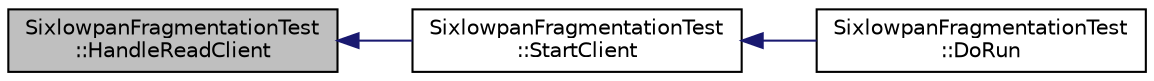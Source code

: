 digraph "SixlowpanFragmentationTest::HandleReadClient"
{
  edge [fontname="Helvetica",fontsize="10",labelfontname="Helvetica",labelfontsize="10"];
  node [fontname="Helvetica",fontsize="10",shape=record];
  rankdir="LR";
  Node1 [label="SixlowpanFragmentationTest\l::HandleReadClient",height=0.2,width=0.4,color="black", fillcolor="grey75", style="filled", fontcolor="black"];
  Node1 -> Node2 [dir="back",color="midnightblue",fontsize="10",style="solid"];
  Node2 [label="SixlowpanFragmentationTest\l::StartClient",height=0.2,width=0.4,color="black", fillcolor="white", style="filled",URL="$df/dc3/classSixlowpanFragmentationTest.html#a24ee0242d6fa09b786a3280b20607445"];
  Node2 -> Node3 [dir="back",color="midnightblue",fontsize="10",style="solid"];
  Node3 [label="SixlowpanFragmentationTest\l::DoRun",height=0.2,width=0.4,color="black", fillcolor="white", style="filled",URL="$df/dc3/classSixlowpanFragmentationTest.html#ae85beebff8e7d4f8c1e108beb17df274",tooltip="Implementation to actually run this TestCase. "];
}
